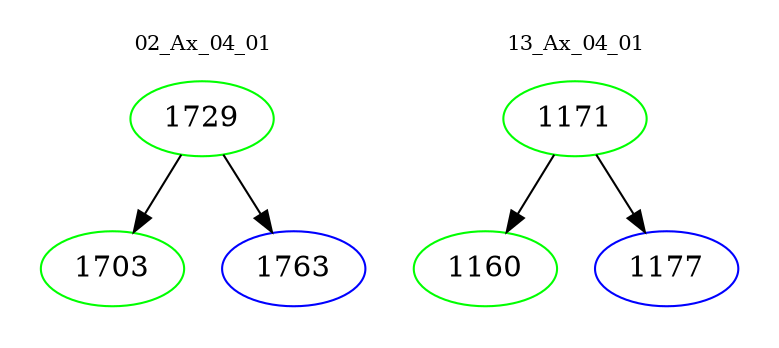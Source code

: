 digraph{
subgraph cluster_0 {
color = white
label = "02_Ax_04_01";
fontsize=10;
T0_1729 [label="1729", color="green"]
T0_1729 -> T0_1703 [color="black"]
T0_1703 [label="1703", color="green"]
T0_1729 -> T0_1763 [color="black"]
T0_1763 [label="1763", color="blue"]
}
subgraph cluster_1 {
color = white
label = "13_Ax_04_01";
fontsize=10;
T1_1171 [label="1171", color="green"]
T1_1171 -> T1_1160 [color="black"]
T1_1160 [label="1160", color="green"]
T1_1171 -> T1_1177 [color="black"]
T1_1177 [label="1177", color="blue"]
}
}
